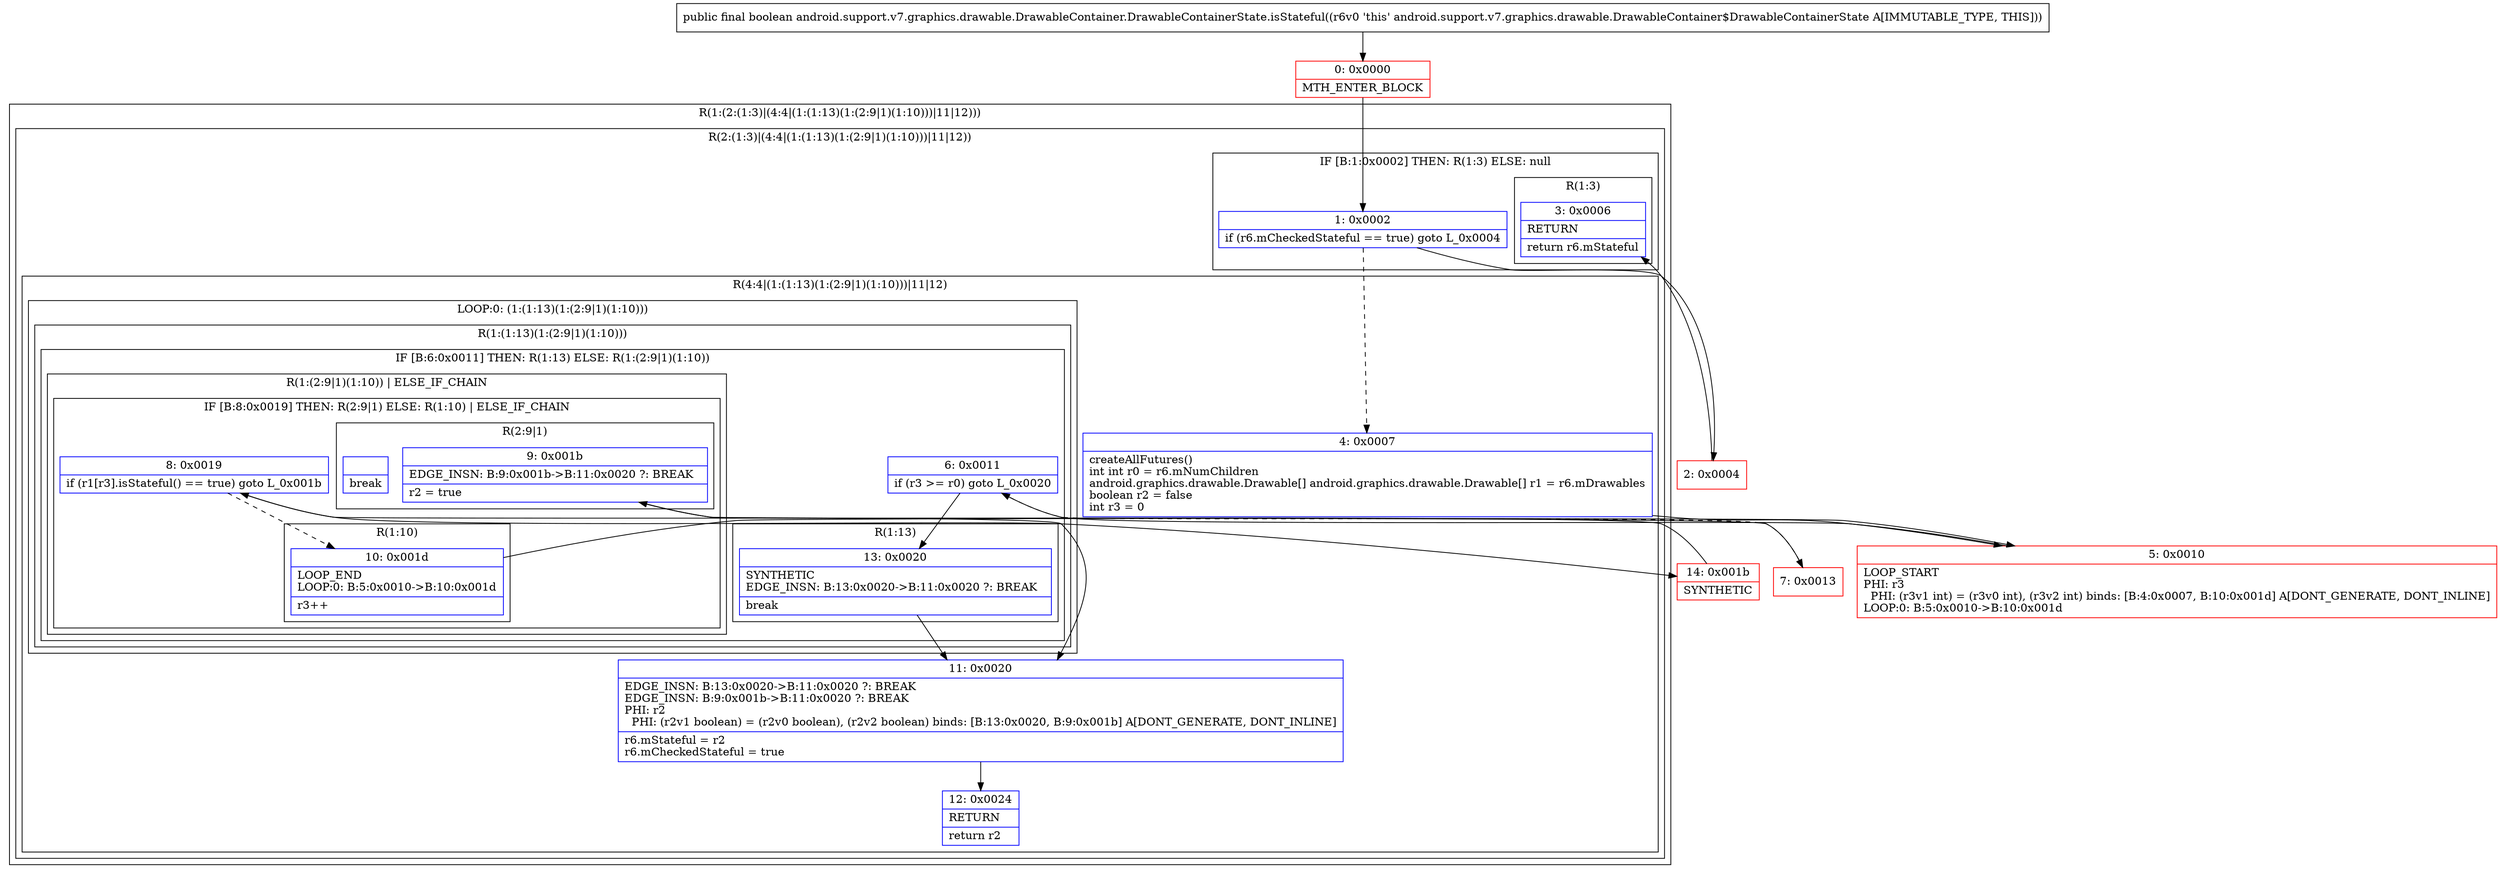 digraph "CFG forandroid.support.v7.graphics.drawable.DrawableContainer.DrawableContainerState.isStateful()Z" {
subgraph cluster_Region_1229884458 {
label = "R(1:(2:(1:3)|(4:4|(1:(1:13)(1:(2:9|1)(1:10)))|11|12)))";
node [shape=record,color=blue];
subgraph cluster_Region_304888419 {
label = "R(2:(1:3)|(4:4|(1:(1:13)(1:(2:9|1)(1:10)))|11|12))";
node [shape=record,color=blue];
subgraph cluster_IfRegion_1768279491 {
label = "IF [B:1:0x0002] THEN: R(1:3) ELSE: null";
node [shape=record,color=blue];
Node_1 [shape=record,label="{1\:\ 0x0002|if (r6.mCheckedStateful == true) goto L_0x0004\l}"];
subgraph cluster_Region_1144212936 {
label = "R(1:3)";
node [shape=record,color=blue];
Node_3 [shape=record,label="{3\:\ 0x0006|RETURN\l|return r6.mStateful\l}"];
}
}
subgraph cluster_Region_1424255153 {
label = "R(4:4|(1:(1:13)(1:(2:9|1)(1:10)))|11|12)";
node [shape=record,color=blue];
Node_4 [shape=record,label="{4\:\ 0x0007|createAllFutures()\lint int r0 = r6.mNumChildren\landroid.graphics.drawable.Drawable[] android.graphics.drawable.Drawable[] r1 = r6.mDrawables\lboolean r2 = false\lint r3 = 0\l}"];
subgraph cluster_LoopRegion_2032252600 {
label = "LOOP:0: (1:(1:13)(1:(2:9|1)(1:10)))";
node [shape=record,color=blue];
subgraph cluster_Region_179135709 {
label = "R(1:(1:13)(1:(2:9|1)(1:10)))";
node [shape=record,color=blue];
subgraph cluster_IfRegion_656767982 {
label = "IF [B:6:0x0011] THEN: R(1:13) ELSE: R(1:(2:9|1)(1:10))";
node [shape=record,color=blue];
Node_6 [shape=record,label="{6\:\ 0x0011|if (r3 \>= r0) goto L_0x0020\l}"];
subgraph cluster_Region_1298250654 {
label = "R(1:13)";
node [shape=record,color=blue];
Node_13 [shape=record,label="{13\:\ 0x0020|SYNTHETIC\lEDGE_INSN: B:13:0x0020\-\>B:11:0x0020 ?: BREAK  \l|break\l}"];
}
subgraph cluster_Region_333640439 {
label = "R(1:(2:9|1)(1:10)) | ELSE_IF_CHAIN\l";
node [shape=record,color=blue];
subgraph cluster_IfRegion_983553075 {
label = "IF [B:8:0x0019] THEN: R(2:9|1) ELSE: R(1:10) | ELSE_IF_CHAIN\l";
node [shape=record,color=blue];
Node_8 [shape=record,label="{8\:\ 0x0019|if (r1[r3].isStateful() == true) goto L_0x001b\l}"];
subgraph cluster_Region_1115374 {
label = "R(2:9|1)";
node [shape=record,color=blue];
Node_9 [shape=record,label="{9\:\ 0x001b|EDGE_INSN: B:9:0x001b\-\>B:11:0x0020 ?: BREAK  \l|r2 = true\l}"];
Node_InsnContainer_1728188997 [shape=record,label="{|break\l}"];
}
subgraph cluster_Region_2009548221 {
label = "R(1:10)";
node [shape=record,color=blue];
Node_10 [shape=record,label="{10\:\ 0x001d|LOOP_END\lLOOP:0: B:5:0x0010\-\>B:10:0x001d\l|r3++\l}"];
}
}
}
}
}
}
Node_11 [shape=record,label="{11\:\ 0x0020|EDGE_INSN: B:13:0x0020\-\>B:11:0x0020 ?: BREAK  \lEDGE_INSN: B:9:0x001b\-\>B:11:0x0020 ?: BREAK  \lPHI: r2 \l  PHI: (r2v1 boolean) = (r2v0 boolean), (r2v2 boolean) binds: [B:13:0x0020, B:9:0x001b] A[DONT_GENERATE, DONT_INLINE]\l|r6.mStateful = r2\lr6.mCheckedStateful = true\l}"];
Node_12 [shape=record,label="{12\:\ 0x0024|RETURN\l|return r2\l}"];
}
}
}
Node_0 [shape=record,color=red,label="{0\:\ 0x0000|MTH_ENTER_BLOCK\l}"];
Node_2 [shape=record,color=red,label="{2\:\ 0x0004}"];
Node_5 [shape=record,color=red,label="{5\:\ 0x0010|LOOP_START\lPHI: r3 \l  PHI: (r3v1 int) = (r3v0 int), (r3v2 int) binds: [B:4:0x0007, B:10:0x001d] A[DONT_GENERATE, DONT_INLINE]\lLOOP:0: B:5:0x0010\-\>B:10:0x001d\l}"];
Node_7 [shape=record,color=red,label="{7\:\ 0x0013}"];
Node_14 [shape=record,color=red,label="{14\:\ 0x001b|SYNTHETIC\l}"];
MethodNode[shape=record,label="{public final boolean android.support.v7.graphics.drawable.DrawableContainer.DrawableContainerState.isStateful((r6v0 'this' android.support.v7.graphics.drawable.DrawableContainer$DrawableContainerState A[IMMUTABLE_TYPE, THIS])) }"];
MethodNode -> Node_0;
Node_1 -> Node_2;
Node_1 -> Node_4[style=dashed];
Node_4 -> Node_5;
Node_6 -> Node_7[style=dashed];
Node_6 -> Node_13;
Node_13 -> Node_11;
Node_8 -> Node_10[style=dashed];
Node_8 -> Node_14;
Node_9 -> Node_11;
Node_10 -> Node_5;
Node_11 -> Node_12;
Node_0 -> Node_1;
Node_2 -> Node_3;
Node_5 -> Node_6;
Node_7 -> Node_8;
Node_14 -> Node_9;
}

